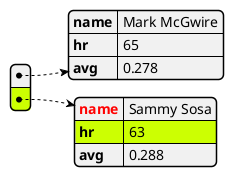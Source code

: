 @startjson
#highlight "1"
#highlight "1" / "hr"
[
    {
        "name": "Mark McGwire",
        "hr": 65,
        "avg": 0.278
    },
    {
        "<color:red>name": "Sammy Sosa",
        "hr": 63,
        "avg": 0.288
    }
]
@endjson